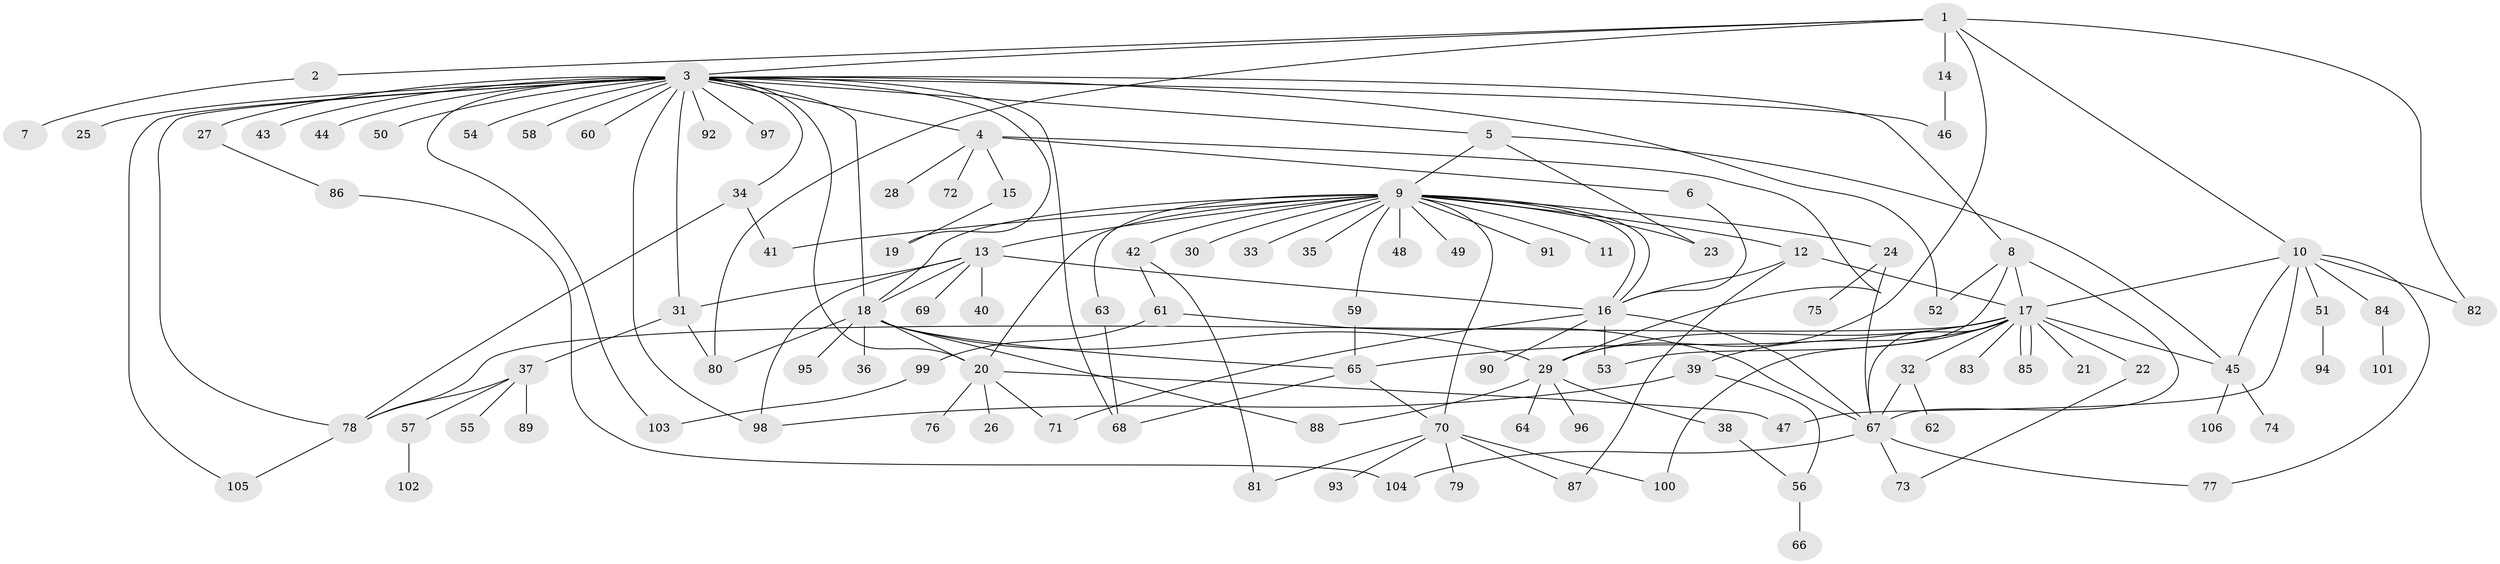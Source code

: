 // coarse degree distribution, {7: 0.015873015873015872, 2: 0.23809523809523808, 26: 0.015873015873015872, 5: 0.06349206349206349, 4: 0.047619047619047616, 1: 0.4444444444444444, 25: 0.015873015873015872, 8: 0.031746031746031744, 9: 0.015873015873015872, 14: 0.015873015873015872, 6: 0.015873015873015872, 3: 0.07936507936507936}
// Generated by graph-tools (version 1.1) at 2025/18/03/04/25 18:18:13]
// undirected, 106 vertices, 158 edges
graph export_dot {
graph [start="1"]
  node [color=gray90,style=filled];
  1;
  2;
  3;
  4;
  5;
  6;
  7;
  8;
  9;
  10;
  11;
  12;
  13;
  14;
  15;
  16;
  17;
  18;
  19;
  20;
  21;
  22;
  23;
  24;
  25;
  26;
  27;
  28;
  29;
  30;
  31;
  32;
  33;
  34;
  35;
  36;
  37;
  38;
  39;
  40;
  41;
  42;
  43;
  44;
  45;
  46;
  47;
  48;
  49;
  50;
  51;
  52;
  53;
  54;
  55;
  56;
  57;
  58;
  59;
  60;
  61;
  62;
  63;
  64;
  65;
  66;
  67;
  68;
  69;
  70;
  71;
  72;
  73;
  74;
  75;
  76;
  77;
  78;
  79;
  80;
  81;
  82;
  83;
  84;
  85;
  86;
  87;
  88;
  89;
  90;
  91;
  92;
  93;
  94;
  95;
  96;
  97;
  98;
  99;
  100;
  101;
  102;
  103;
  104;
  105;
  106;
  1 -- 2;
  1 -- 3;
  1 -- 10;
  1 -- 14;
  1 -- 29;
  1 -- 80;
  1 -- 82;
  2 -- 7;
  3 -- 4;
  3 -- 5;
  3 -- 8;
  3 -- 18;
  3 -- 19;
  3 -- 20;
  3 -- 25;
  3 -- 27;
  3 -- 31;
  3 -- 34;
  3 -- 43;
  3 -- 44;
  3 -- 46;
  3 -- 50;
  3 -- 52;
  3 -- 54;
  3 -- 58;
  3 -- 60;
  3 -- 68;
  3 -- 78;
  3 -- 92;
  3 -- 97;
  3 -- 98;
  3 -- 103;
  3 -- 105;
  4 -- 6;
  4 -- 15;
  4 -- 28;
  4 -- 29;
  4 -- 72;
  5 -- 9;
  5 -- 23;
  5 -- 45;
  6 -- 16;
  8 -- 17;
  8 -- 52;
  8 -- 53;
  8 -- 67;
  9 -- 11;
  9 -- 12;
  9 -- 13;
  9 -- 16;
  9 -- 16;
  9 -- 18;
  9 -- 20;
  9 -- 23;
  9 -- 24;
  9 -- 30;
  9 -- 33;
  9 -- 35;
  9 -- 41;
  9 -- 42;
  9 -- 48;
  9 -- 49;
  9 -- 59;
  9 -- 63;
  9 -- 70;
  9 -- 91;
  10 -- 17;
  10 -- 45;
  10 -- 47;
  10 -- 51;
  10 -- 77;
  10 -- 82;
  10 -- 84;
  12 -- 16;
  12 -- 17;
  12 -- 87;
  13 -- 16;
  13 -- 18;
  13 -- 31;
  13 -- 40;
  13 -- 69;
  13 -- 98;
  14 -- 46;
  15 -- 19;
  16 -- 53;
  16 -- 67;
  16 -- 71;
  16 -- 90;
  17 -- 21;
  17 -- 22;
  17 -- 29;
  17 -- 32;
  17 -- 39;
  17 -- 45;
  17 -- 65;
  17 -- 67;
  17 -- 78;
  17 -- 83;
  17 -- 85;
  17 -- 85;
  17 -- 100;
  18 -- 20;
  18 -- 29;
  18 -- 36;
  18 -- 65;
  18 -- 80;
  18 -- 88;
  18 -- 95;
  20 -- 26;
  20 -- 47;
  20 -- 71;
  20 -- 76;
  22 -- 73;
  24 -- 67;
  24 -- 75;
  27 -- 86;
  29 -- 38;
  29 -- 64;
  29 -- 88;
  29 -- 96;
  31 -- 37;
  31 -- 80;
  32 -- 62;
  32 -- 67;
  34 -- 41;
  34 -- 78;
  37 -- 55;
  37 -- 57;
  37 -- 78;
  37 -- 89;
  38 -- 56;
  39 -- 56;
  39 -- 98;
  42 -- 61;
  42 -- 81;
  45 -- 74;
  45 -- 106;
  51 -- 94;
  56 -- 66;
  57 -- 102;
  59 -- 65;
  61 -- 67;
  61 -- 99;
  63 -- 68;
  65 -- 68;
  65 -- 70;
  67 -- 73;
  67 -- 77;
  67 -- 104;
  70 -- 79;
  70 -- 81;
  70 -- 87;
  70 -- 93;
  70 -- 100;
  78 -- 105;
  84 -- 101;
  86 -- 104;
  99 -- 103;
}
